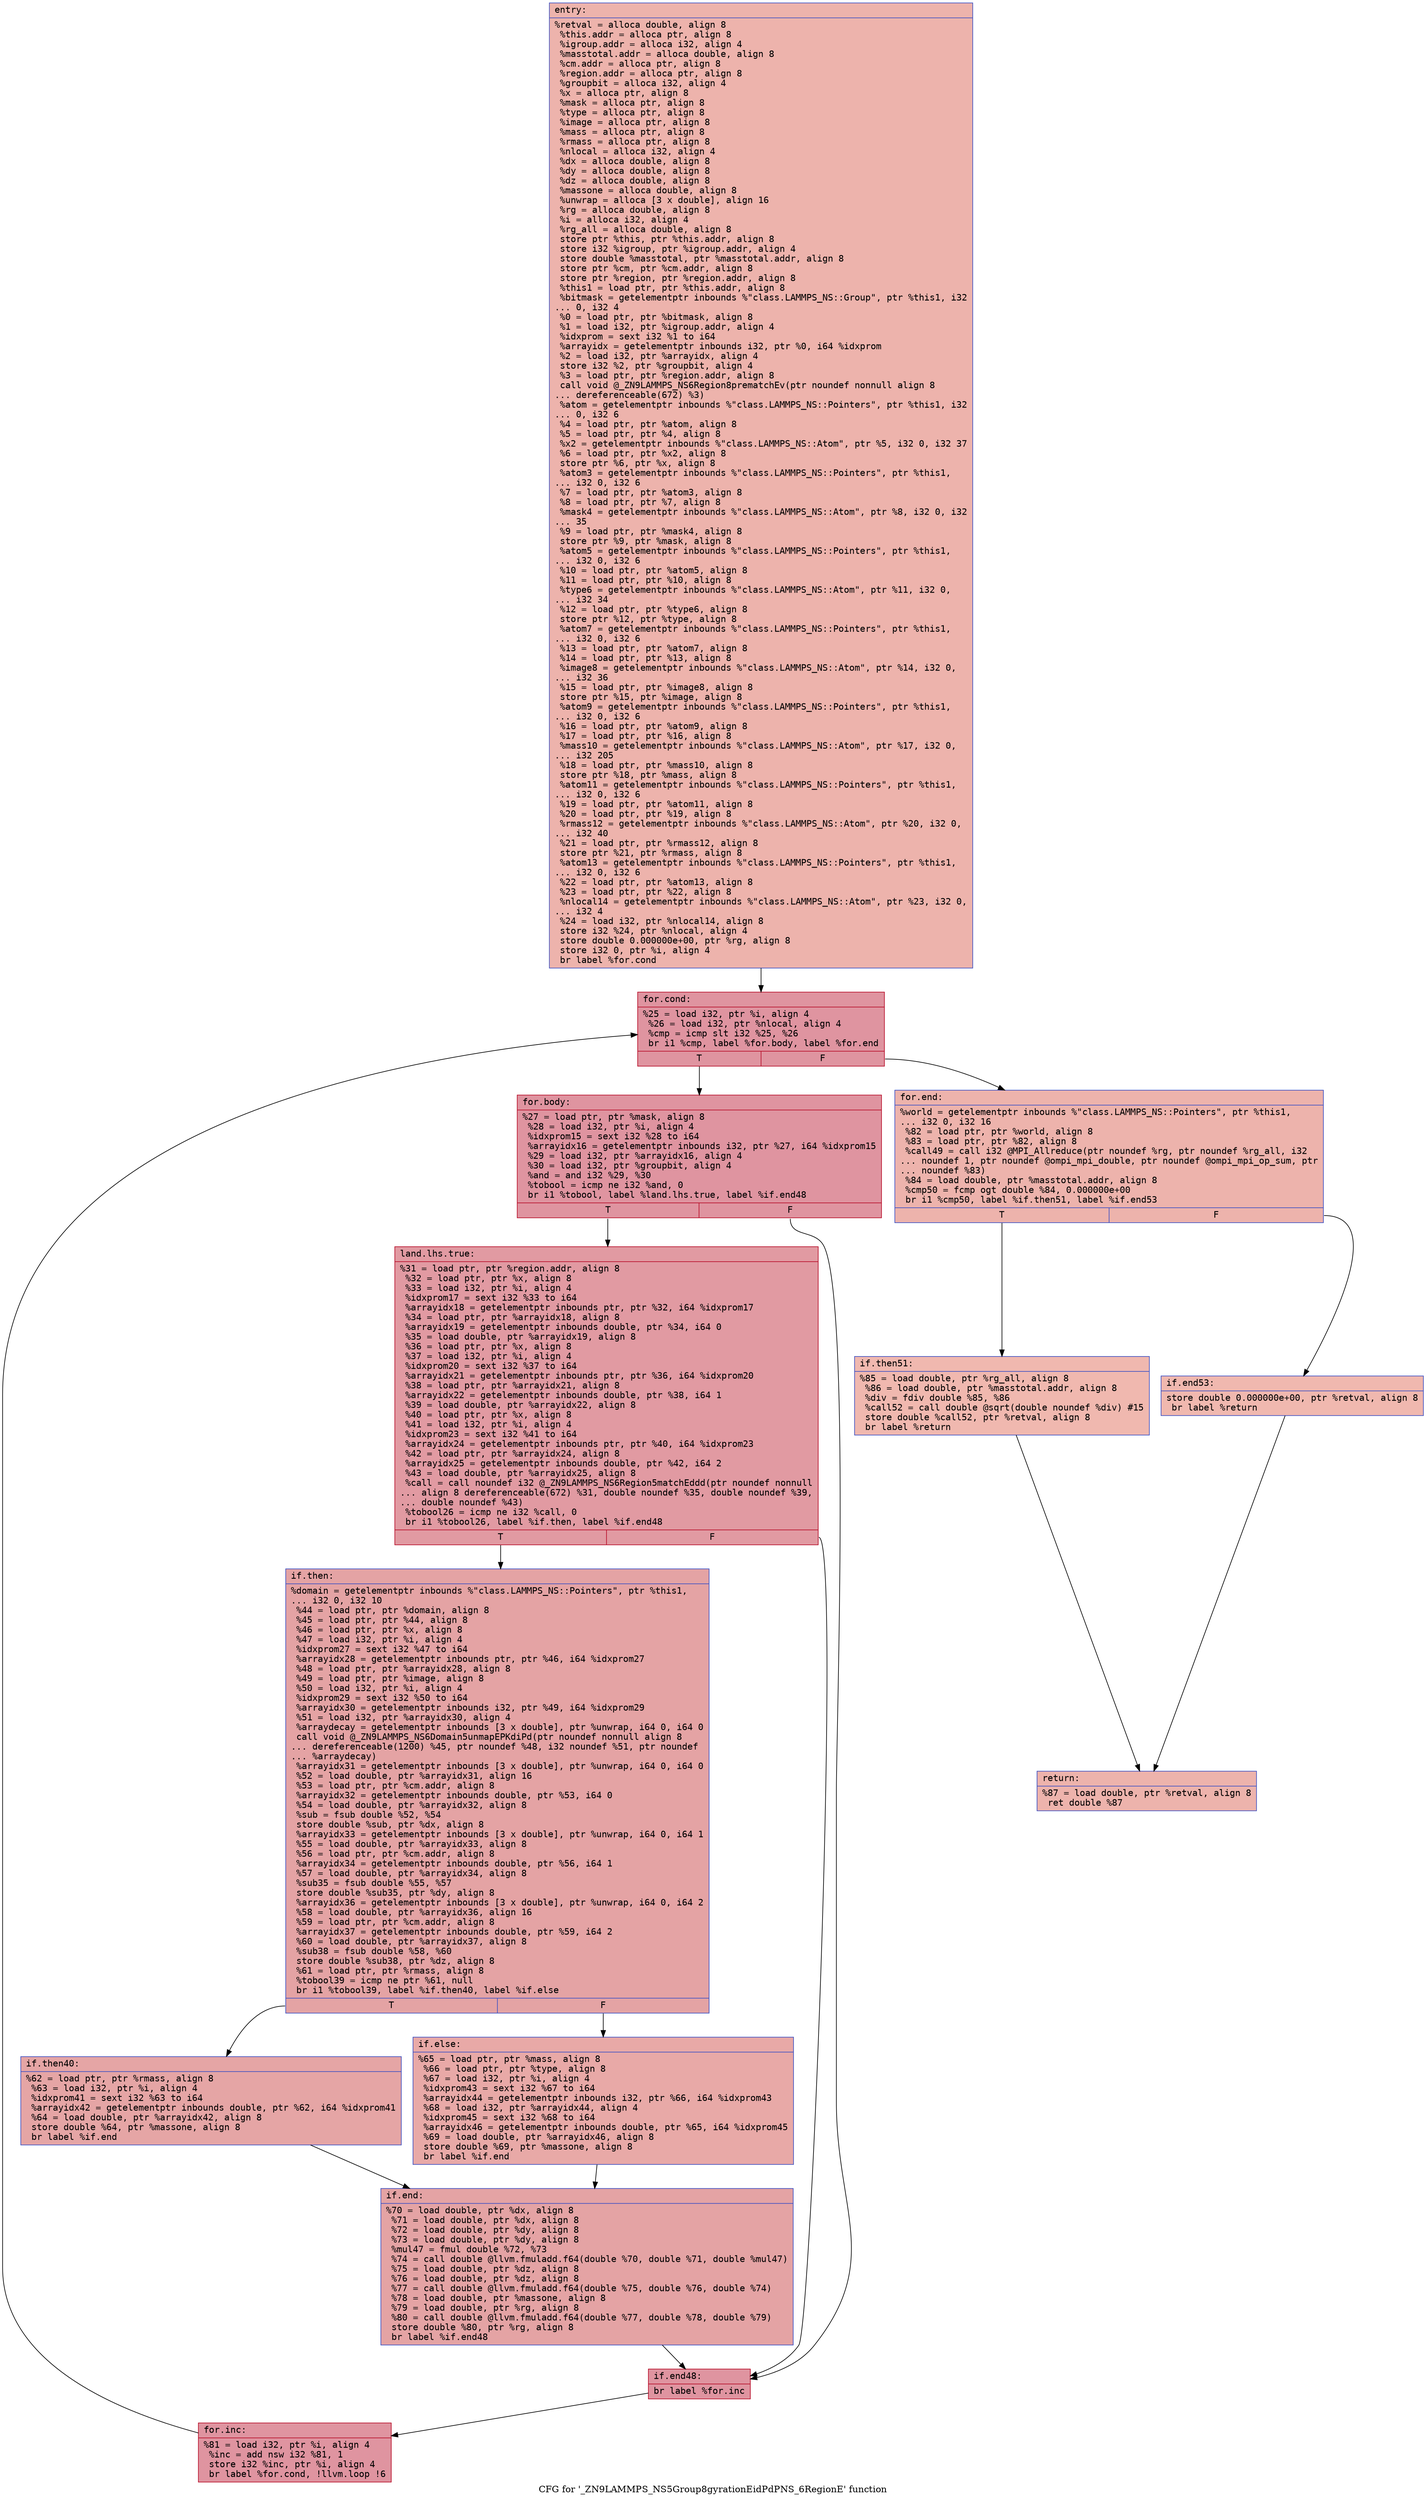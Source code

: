 digraph "CFG for '_ZN9LAMMPS_NS5Group8gyrationEidPdPNS_6RegionE' function" {
	label="CFG for '_ZN9LAMMPS_NS5Group8gyrationEidPdPNS_6RegionE' function";

	Node0x55ba3045b460 [shape=record,color="#3d50c3ff", style=filled, fillcolor="#d6524470" fontname="Courier",label="{entry:\l|  %retval = alloca double, align 8\l  %this.addr = alloca ptr, align 8\l  %igroup.addr = alloca i32, align 4\l  %masstotal.addr = alloca double, align 8\l  %cm.addr = alloca ptr, align 8\l  %region.addr = alloca ptr, align 8\l  %groupbit = alloca i32, align 4\l  %x = alloca ptr, align 8\l  %mask = alloca ptr, align 8\l  %type = alloca ptr, align 8\l  %image = alloca ptr, align 8\l  %mass = alloca ptr, align 8\l  %rmass = alloca ptr, align 8\l  %nlocal = alloca i32, align 4\l  %dx = alloca double, align 8\l  %dy = alloca double, align 8\l  %dz = alloca double, align 8\l  %massone = alloca double, align 8\l  %unwrap = alloca [3 x double], align 16\l  %rg = alloca double, align 8\l  %i = alloca i32, align 4\l  %rg_all = alloca double, align 8\l  store ptr %this, ptr %this.addr, align 8\l  store i32 %igroup, ptr %igroup.addr, align 4\l  store double %masstotal, ptr %masstotal.addr, align 8\l  store ptr %cm, ptr %cm.addr, align 8\l  store ptr %region, ptr %region.addr, align 8\l  %this1 = load ptr, ptr %this.addr, align 8\l  %bitmask = getelementptr inbounds %\"class.LAMMPS_NS::Group\", ptr %this1, i32\l... 0, i32 4\l  %0 = load ptr, ptr %bitmask, align 8\l  %1 = load i32, ptr %igroup.addr, align 4\l  %idxprom = sext i32 %1 to i64\l  %arrayidx = getelementptr inbounds i32, ptr %0, i64 %idxprom\l  %2 = load i32, ptr %arrayidx, align 4\l  store i32 %2, ptr %groupbit, align 4\l  %3 = load ptr, ptr %region.addr, align 8\l  call void @_ZN9LAMMPS_NS6Region8prematchEv(ptr noundef nonnull align 8\l... dereferenceable(672) %3)\l  %atom = getelementptr inbounds %\"class.LAMMPS_NS::Pointers\", ptr %this1, i32\l... 0, i32 6\l  %4 = load ptr, ptr %atom, align 8\l  %5 = load ptr, ptr %4, align 8\l  %x2 = getelementptr inbounds %\"class.LAMMPS_NS::Atom\", ptr %5, i32 0, i32 37\l  %6 = load ptr, ptr %x2, align 8\l  store ptr %6, ptr %x, align 8\l  %atom3 = getelementptr inbounds %\"class.LAMMPS_NS::Pointers\", ptr %this1,\l... i32 0, i32 6\l  %7 = load ptr, ptr %atom3, align 8\l  %8 = load ptr, ptr %7, align 8\l  %mask4 = getelementptr inbounds %\"class.LAMMPS_NS::Atom\", ptr %8, i32 0, i32\l... 35\l  %9 = load ptr, ptr %mask4, align 8\l  store ptr %9, ptr %mask, align 8\l  %atom5 = getelementptr inbounds %\"class.LAMMPS_NS::Pointers\", ptr %this1,\l... i32 0, i32 6\l  %10 = load ptr, ptr %atom5, align 8\l  %11 = load ptr, ptr %10, align 8\l  %type6 = getelementptr inbounds %\"class.LAMMPS_NS::Atom\", ptr %11, i32 0,\l... i32 34\l  %12 = load ptr, ptr %type6, align 8\l  store ptr %12, ptr %type, align 8\l  %atom7 = getelementptr inbounds %\"class.LAMMPS_NS::Pointers\", ptr %this1,\l... i32 0, i32 6\l  %13 = load ptr, ptr %atom7, align 8\l  %14 = load ptr, ptr %13, align 8\l  %image8 = getelementptr inbounds %\"class.LAMMPS_NS::Atom\", ptr %14, i32 0,\l... i32 36\l  %15 = load ptr, ptr %image8, align 8\l  store ptr %15, ptr %image, align 8\l  %atom9 = getelementptr inbounds %\"class.LAMMPS_NS::Pointers\", ptr %this1,\l... i32 0, i32 6\l  %16 = load ptr, ptr %atom9, align 8\l  %17 = load ptr, ptr %16, align 8\l  %mass10 = getelementptr inbounds %\"class.LAMMPS_NS::Atom\", ptr %17, i32 0,\l... i32 205\l  %18 = load ptr, ptr %mass10, align 8\l  store ptr %18, ptr %mass, align 8\l  %atom11 = getelementptr inbounds %\"class.LAMMPS_NS::Pointers\", ptr %this1,\l... i32 0, i32 6\l  %19 = load ptr, ptr %atom11, align 8\l  %20 = load ptr, ptr %19, align 8\l  %rmass12 = getelementptr inbounds %\"class.LAMMPS_NS::Atom\", ptr %20, i32 0,\l... i32 40\l  %21 = load ptr, ptr %rmass12, align 8\l  store ptr %21, ptr %rmass, align 8\l  %atom13 = getelementptr inbounds %\"class.LAMMPS_NS::Pointers\", ptr %this1,\l... i32 0, i32 6\l  %22 = load ptr, ptr %atom13, align 8\l  %23 = load ptr, ptr %22, align 8\l  %nlocal14 = getelementptr inbounds %\"class.LAMMPS_NS::Atom\", ptr %23, i32 0,\l... i32 4\l  %24 = load i32, ptr %nlocal14, align 8\l  store i32 %24, ptr %nlocal, align 4\l  store double 0.000000e+00, ptr %rg, align 8\l  store i32 0, ptr %i, align 4\l  br label %for.cond\l}"];
	Node0x55ba3045b460 -> Node0x55ba30461670[tooltip="entry -> for.cond\nProbability 100.00%" ];
	Node0x55ba30461670 [shape=record,color="#b70d28ff", style=filled, fillcolor="#b70d2870" fontname="Courier",label="{for.cond:\l|  %25 = load i32, ptr %i, align 4\l  %26 = load i32, ptr %nlocal, align 4\l  %cmp = icmp slt i32 %25, %26\l  br i1 %cmp, label %for.body, label %for.end\l|{<s0>T|<s1>F}}"];
	Node0x55ba30461670:s0 -> Node0x55ba304618e0[tooltip="for.cond -> for.body\nProbability 96.88%" ];
	Node0x55ba30461670:s1 -> Node0x55ba3045ece0[tooltip="for.cond -> for.end\nProbability 3.12%" ];
	Node0x55ba304618e0 [shape=record,color="#b70d28ff", style=filled, fillcolor="#b70d2870" fontname="Courier",label="{for.body:\l|  %27 = load ptr, ptr %mask, align 8\l  %28 = load i32, ptr %i, align 4\l  %idxprom15 = sext i32 %28 to i64\l  %arrayidx16 = getelementptr inbounds i32, ptr %27, i64 %idxprom15\l  %29 = load i32, ptr %arrayidx16, align 4\l  %30 = load i32, ptr %groupbit, align 4\l  %and = and i32 %29, %30\l  %tobool = icmp ne i32 %and, 0\l  br i1 %tobool, label %land.lhs.true, label %if.end48\l|{<s0>T|<s1>F}}"];
	Node0x55ba304618e0:s0 -> Node0x55ba30462260[tooltip="for.body -> land.lhs.true\nProbability 62.50%" ];
	Node0x55ba304618e0:s1 -> Node0x55ba304622e0[tooltip="for.body -> if.end48\nProbability 37.50%" ];
	Node0x55ba30462260 [shape=record,color="#b70d28ff", style=filled, fillcolor="#bb1b2c70" fontname="Courier",label="{land.lhs.true:\l|  %31 = load ptr, ptr %region.addr, align 8\l  %32 = load ptr, ptr %x, align 8\l  %33 = load i32, ptr %i, align 4\l  %idxprom17 = sext i32 %33 to i64\l  %arrayidx18 = getelementptr inbounds ptr, ptr %32, i64 %idxprom17\l  %34 = load ptr, ptr %arrayidx18, align 8\l  %arrayidx19 = getelementptr inbounds double, ptr %34, i64 0\l  %35 = load double, ptr %arrayidx19, align 8\l  %36 = load ptr, ptr %x, align 8\l  %37 = load i32, ptr %i, align 4\l  %idxprom20 = sext i32 %37 to i64\l  %arrayidx21 = getelementptr inbounds ptr, ptr %36, i64 %idxprom20\l  %38 = load ptr, ptr %arrayidx21, align 8\l  %arrayidx22 = getelementptr inbounds double, ptr %38, i64 1\l  %39 = load double, ptr %arrayidx22, align 8\l  %40 = load ptr, ptr %x, align 8\l  %41 = load i32, ptr %i, align 4\l  %idxprom23 = sext i32 %41 to i64\l  %arrayidx24 = getelementptr inbounds ptr, ptr %40, i64 %idxprom23\l  %42 = load ptr, ptr %arrayidx24, align 8\l  %arrayidx25 = getelementptr inbounds double, ptr %42, i64 2\l  %43 = load double, ptr %arrayidx25, align 8\l  %call = call noundef i32 @_ZN9LAMMPS_NS6Region5matchEddd(ptr noundef nonnull\l... align 8 dereferenceable(672) %31, double noundef %35, double noundef %39,\l... double noundef %43)\l  %tobool26 = icmp ne i32 %call, 0\l  br i1 %tobool26, label %if.then, label %if.end48\l|{<s0>T|<s1>F}}"];
	Node0x55ba30462260:s0 -> Node0x55ba304633d0[tooltip="land.lhs.true -> if.then\nProbability 62.50%" ];
	Node0x55ba30462260:s1 -> Node0x55ba304622e0[tooltip="land.lhs.true -> if.end48\nProbability 37.50%" ];
	Node0x55ba304633d0 [shape=record,color="#3d50c3ff", style=filled, fillcolor="#c32e3170" fontname="Courier",label="{if.then:\l|  %domain = getelementptr inbounds %\"class.LAMMPS_NS::Pointers\", ptr %this1,\l... i32 0, i32 10\l  %44 = load ptr, ptr %domain, align 8\l  %45 = load ptr, ptr %44, align 8\l  %46 = load ptr, ptr %x, align 8\l  %47 = load i32, ptr %i, align 4\l  %idxprom27 = sext i32 %47 to i64\l  %arrayidx28 = getelementptr inbounds ptr, ptr %46, i64 %idxprom27\l  %48 = load ptr, ptr %arrayidx28, align 8\l  %49 = load ptr, ptr %image, align 8\l  %50 = load i32, ptr %i, align 4\l  %idxprom29 = sext i32 %50 to i64\l  %arrayidx30 = getelementptr inbounds i32, ptr %49, i64 %idxprom29\l  %51 = load i32, ptr %arrayidx30, align 4\l  %arraydecay = getelementptr inbounds [3 x double], ptr %unwrap, i64 0, i64 0\l  call void @_ZN9LAMMPS_NS6Domain5unmapEPKdiPd(ptr noundef nonnull align 8\l... dereferenceable(1200) %45, ptr noundef %48, i32 noundef %51, ptr noundef\l... %arraydecay)\l  %arrayidx31 = getelementptr inbounds [3 x double], ptr %unwrap, i64 0, i64 0\l  %52 = load double, ptr %arrayidx31, align 16\l  %53 = load ptr, ptr %cm.addr, align 8\l  %arrayidx32 = getelementptr inbounds double, ptr %53, i64 0\l  %54 = load double, ptr %arrayidx32, align 8\l  %sub = fsub double %52, %54\l  store double %sub, ptr %dx, align 8\l  %arrayidx33 = getelementptr inbounds [3 x double], ptr %unwrap, i64 0, i64 1\l  %55 = load double, ptr %arrayidx33, align 8\l  %56 = load ptr, ptr %cm.addr, align 8\l  %arrayidx34 = getelementptr inbounds double, ptr %56, i64 1\l  %57 = load double, ptr %arrayidx34, align 8\l  %sub35 = fsub double %55, %57\l  store double %sub35, ptr %dy, align 8\l  %arrayidx36 = getelementptr inbounds [3 x double], ptr %unwrap, i64 0, i64 2\l  %58 = load double, ptr %arrayidx36, align 16\l  %59 = load ptr, ptr %cm.addr, align 8\l  %arrayidx37 = getelementptr inbounds double, ptr %59, i64 2\l  %60 = load double, ptr %arrayidx37, align 8\l  %sub38 = fsub double %58, %60\l  store double %sub38, ptr %dz, align 8\l  %61 = load ptr, ptr %rmass, align 8\l  %tobool39 = icmp ne ptr %61, null\l  br i1 %tobool39, label %if.then40, label %if.else\l|{<s0>T|<s1>F}}"];
	Node0x55ba304633d0:s0 -> Node0x55ba304655a0[tooltip="if.then -> if.then40\nProbability 62.50%" ];
	Node0x55ba304633d0:s1 -> Node0x55ba30465620[tooltip="if.then -> if.else\nProbability 37.50%" ];
	Node0x55ba304655a0 [shape=record,color="#3d50c3ff", style=filled, fillcolor="#c5333470" fontname="Courier",label="{if.then40:\l|  %62 = load ptr, ptr %rmass, align 8\l  %63 = load i32, ptr %i, align 4\l  %idxprom41 = sext i32 %63 to i64\l  %arrayidx42 = getelementptr inbounds double, ptr %62, i64 %idxprom41\l  %64 = load double, ptr %arrayidx42, align 8\l  store double %64, ptr %massone, align 8\l  br label %if.end\l}"];
	Node0x55ba304655a0 -> Node0x55ba30465ad0[tooltip="if.then40 -> if.end\nProbability 100.00%" ];
	Node0x55ba30465620 [shape=record,color="#3d50c3ff", style=filled, fillcolor="#ca3b3770" fontname="Courier",label="{if.else:\l|  %65 = load ptr, ptr %mass, align 8\l  %66 = load ptr, ptr %type, align 8\l  %67 = load i32, ptr %i, align 4\l  %idxprom43 = sext i32 %67 to i64\l  %arrayidx44 = getelementptr inbounds i32, ptr %66, i64 %idxprom43\l  %68 = load i32, ptr %arrayidx44, align 4\l  %idxprom45 = sext i32 %68 to i64\l  %arrayidx46 = getelementptr inbounds double, ptr %65, i64 %idxprom45\l  %69 = load double, ptr %arrayidx46, align 8\l  store double %69, ptr %massone, align 8\l  br label %if.end\l}"];
	Node0x55ba30465620 -> Node0x55ba30465ad0[tooltip="if.else -> if.end\nProbability 100.00%" ];
	Node0x55ba30465ad0 [shape=record,color="#3d50c3ff", style=filled, fillcolor="#c32e3170" fontname="Courier",label="{if.end:\l|  %70 = load double, ptr %dx, align 8\l  %71 = load double, ptr %dx, align 8\l  %72 = load double, ptr %dy, align 8\l  %73 = load double, ptr %dy, align 8\l  %mul47 = fmul double %72, %73\l  %74 = call double @llvm.fmuladd.f64(double %70, double %71, double %mul47)\l  %75 = load double, ptr %dz, align 8\l  %76 = load double, ptr %dz, align 8\l  %77 = call double @llvm.fmuladd.f64(double %75, double %76, double %74)\l  %78 = load double, ptr %massone, align 8\l  %79 = load double, ptr %rg, align 8\l  %80 = call double @llvm.fmuladd.f64(double %77, double %78, double %79)\l  store double %80, ptr %rg, align 8\l  br label %if.end48\l}"];
	Node0x55ba30465ad0 -> Node0x55ba304622e0[tooltip="if.end -> if.end48\nProbability 100.00%" ];
	Node0x55ba304622e0 [shape=record,color="#b70d28ff", style=filled, fillcolor="#b70d2870" fontname="Courier",label="{if.end48:\l|  br label %for.inc\l}"];
	Node0x55ba304622e0 -> Node0x55ba30466b30[tooltip="if.end48 -> for.inc\nProbability 100.00%" ];
	Node0x55ba30466b30 [shape=record,color="#b70d28ff", style=filled, fillcolor="#b70d2870" fontname="Courier",label="{for.inc:\l|  %81 = load i32, ptr %i, align 4\l  %inc = add nsw i32 %81, 1\l  store i32 %inc, ptr %i, align 4\l  br label %for.cond, !llvm.loop !6\l}"];
	Node0x55ba30466b30 -> Node0x55ba30461670[tooltip="for.inc -> for.cond\nProbability 100.00%" ];
	Node0x55ba3045ece0 [shape=record,color="#3d50c3ff", style=filled, fillcolor="#d6524470" fontname="Courier",label="{for.end:\l|  %world = getelementptr inbounds %\"class.LAMMPS_NS::Pointers\", ptr %this1,\l... i32 0, i32 16\l  %82 = load ptr, ptr %world, align 8\l  %83 = load ptr, ptr %82, align 8\l  %call49 = call i32 @MPI_Allreduce(ptr noundef %rg, ptr noundef %rg_all, i32\l... noundef 1, ptr noundef @ompi_mpi_double, ptr noundef @ompi_mpi_op_sum, ptr\l... noundef %83)\l  %84 = load double, ptr %masstotal.addr, align 8\l  %cmp50 = fcmp ogt double %84, 0.000000e+00\l  br i1 %cmp50, label %if.then51, label %if.end53\l|{<s0>T|<s1>F}}"];
	Node0x55ba3045ece0:s0 -> Node0x55ba30461d40[tooltip="for.end -> if.then51\nProbability 50.00%" ];
	Node0x55ba3045ece0:s1 -> Node0x55ba30461d90[tooltip="for.end -> if.end53\nProbability 50.00%" ];
	Node0x55ba30461d40 [shape=record,color="#3d50c3ff", style=filled, fillcolor="#dc5d4a70" fontname="Courier",label="{if.then51:\l|  %85 = load double, ptr %rg_all, align 8\l  %86 = load double, ptr %masstotal.addr, align 8\l  %div = fdiv double %85, %86\l  %call52 = call double @sqrt(double noundef %div) #15\l  store double %call52, ptr %retval, align 8\l  br label %return\l}"];
	Node0x55ba30461d40 -> Node0x55ba30467ee0[tooltip="if.then51 -> return\nProbability 100.00%" ];
	Node0x55ba30461d90 [shape=record,color="#3d50c3ff", style=filled, fillcolor="#dc5d4a70" fontname="Courier",label="{if.end53:\l|  store double 0.000000e+00, ptr %retval, align 8\l  br label %return\l}"];
	Node0x55ba30461d90 -> Node0x55ba30467ee0[tooltip="if.end53 -> return\nProbability 100.00%" ];
	Node0x55ba30467ee0 [shape=record,color="#3d50c3ff", style=filled, fillcolor="#d6524470" fontname="Courier",label="{return:\l|  %87 = load double, ptr %retval, align 8\l  ret double %87\l}"];
}
